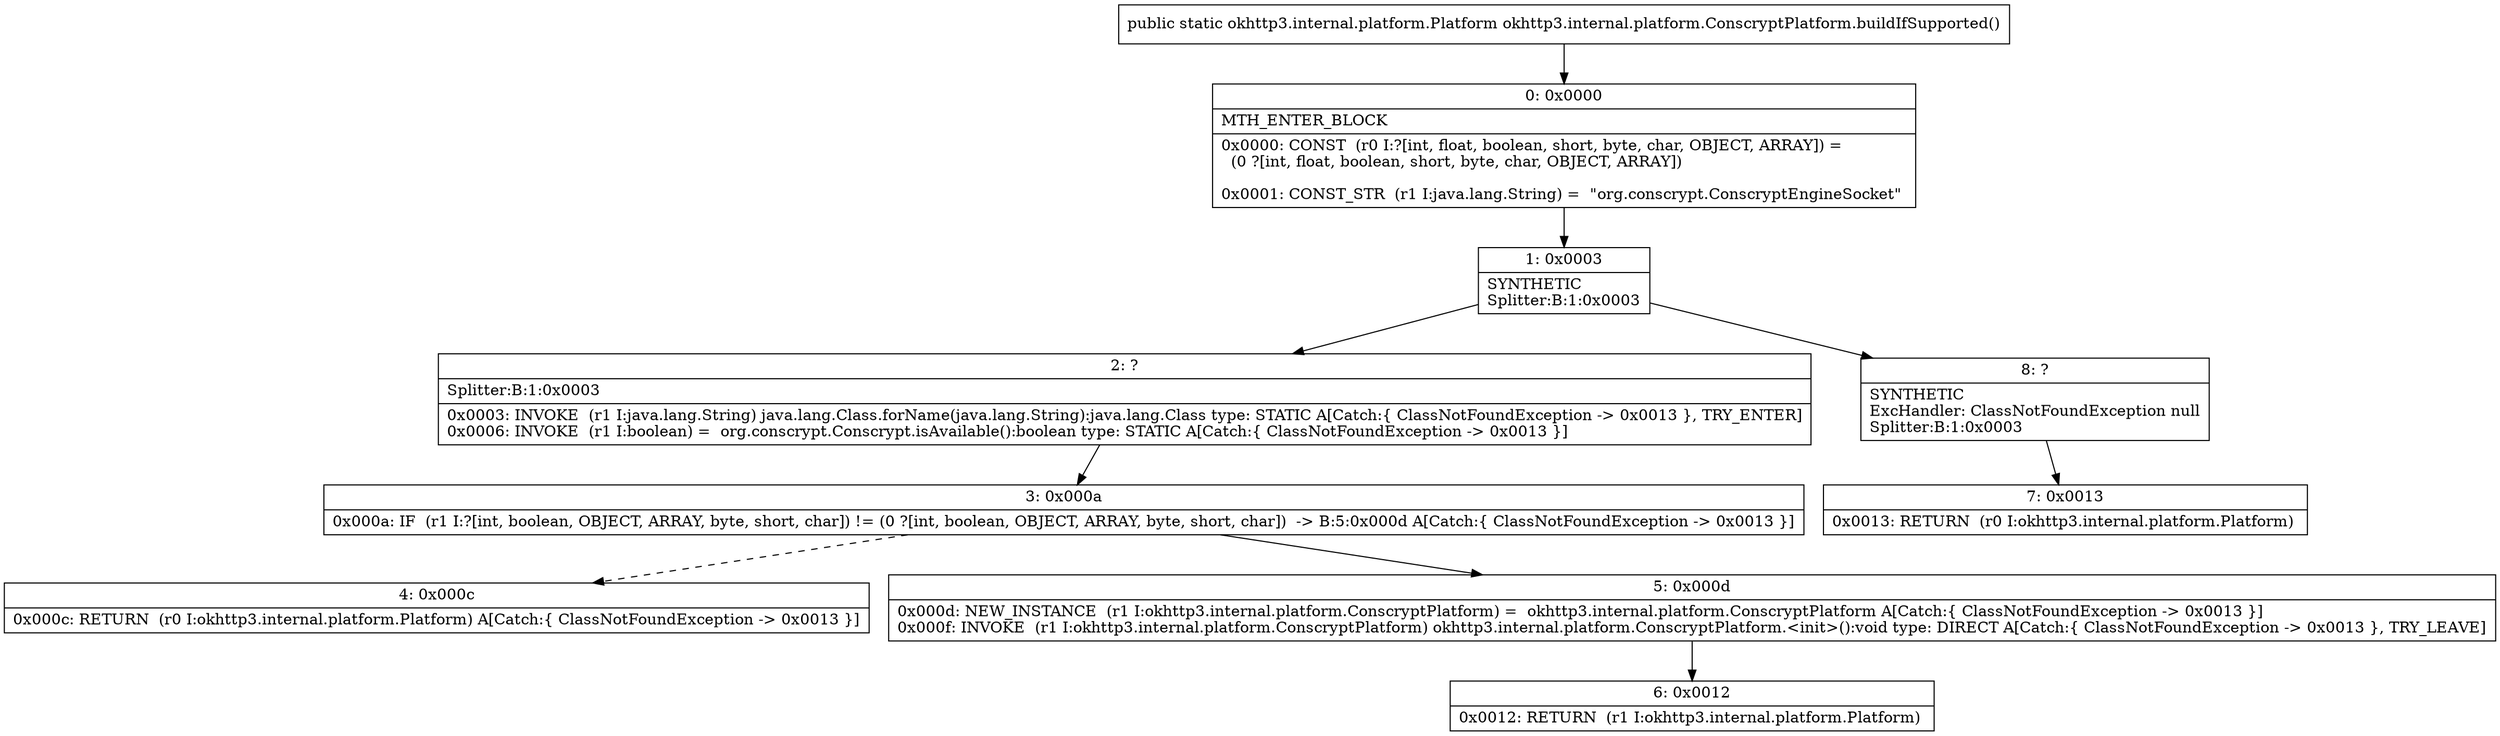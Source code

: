 digraph "CFG forokhttp3.internal.platform.ConscryptPlatform.buildIfSupported()Lokhttp3\/internal\/platform\/Platform;" {
Node_0 [shape=record,label="{0\:\ 0x0000|MTH_ENTER_BLOCK\l|0x0000: CONST  (r0 I:?[int, float, boolean, short, byte, char, OBJECT, ARRAY]) = \l  (0 ?[int, float, boolean, short, byte, char, OBJECT, ARRAY])\l \l0x0001: CONST_STR  (r1 I:java.lang.String) =  \"org.conscrypt.ConscryptEngineSocket\" \l}"];
Node_1 [shape=record,label="{1\:\ 0x0003|SYNTHETIC\lSplitter:B:1:0x0003\l}"];
Node_2 [shape=record,label="{2\:\ ?|Splitter:B:1:0x0003\l|0x0003: INVOKE  (r1 I:java.lang.String) java.lang.Class.forName(java.lang.String):java.lang.Class type: STATIC A[Catch:\{ ClassNotFoundException \-\> 0x0013 \}, TRY_ENTER]\l0x0006: INVOKE  (r1 I:boolean) =  org.conscrypt.Conscrypt.isAvailable():boolean type: STATIC A[Catch:\{ ClassNotFoundException \-\> 0x0013 \}]\l}"];
Node_3 [shape=record,label="{3\:\ 0x000a|0x000a: IF  (r1 I:?[int, boolean, OBJECT, ARRAY, byte, short, char]) != (0 ?[int, boolean, OBJECT, ARRAY, byte, short, char])  \-\> B:5:0x000d A[Catch:\{ ClassNotFoundException \-\> 0x0013 \}]\l}"];
Node_4 [shape=record,label="{4\:\ 0x000c|0x000c: RETURN  (r0 I:okhttp3.internal.platform.Platform) A[Catch:\{ ClassNotFoundException \-\> 0x0013 \}]\l}"];
Node_5 [shape=record,label="{5\:\ 0x000d|0x000d: NEW_INSTANCE  (r1 I:okhttp3.internal.platform.ConscryptPlatform) =  okhttp3.internal.platform.ConscryptPlatform A[Catch:\{ ClassNotFoundException \-\> 0x0013 \}]\l0x000f: INVOKE  (r1 I:okhttp3.internal.platform.ConscryptPlatform) okhttp3.internal.platform.ConscryptPlatform.\<init\>():void type: DIRECT A[Catch:\{ ClassNotFoundException \-\> 0x0013 \}, TRY_LEAVE]\l}"];
Node_6 [shape=record,label="{6\:\ 0x0012|0x0012: RETURN  (r1 I:okhttp3.internal.platform.Platform) \l}"];
Node_7 [shape=record,label="{7\:\ 0x0013|0x0013: RETURN  (r0 I:okhttp3.internal.platform.Platform) \l}"];
Node_8 [shape=record,label="{8\:\ ?|SYNTHETIC\lExcHandler: ClassNotFoundException null\lSplitter:B:1:0x0003\l}"];
MethodNode[shape=record,label="{public static okhttp3.internal.platform.Platform okhttp3.internal.platform.ConscryptPlatform.buildIfSupported() }"];
MethodNode -> Node_0;
Node_0 -> Node_1;
Node_1 -> Node_2;
Node_1 -> Node_8;
Node_2 -> Node_3;
Node_3 -> Node_4[style=dashed];
Node_3 -> Node_5;
Node_5 -> Node_6;
Node_8 -> Node_7;
}

